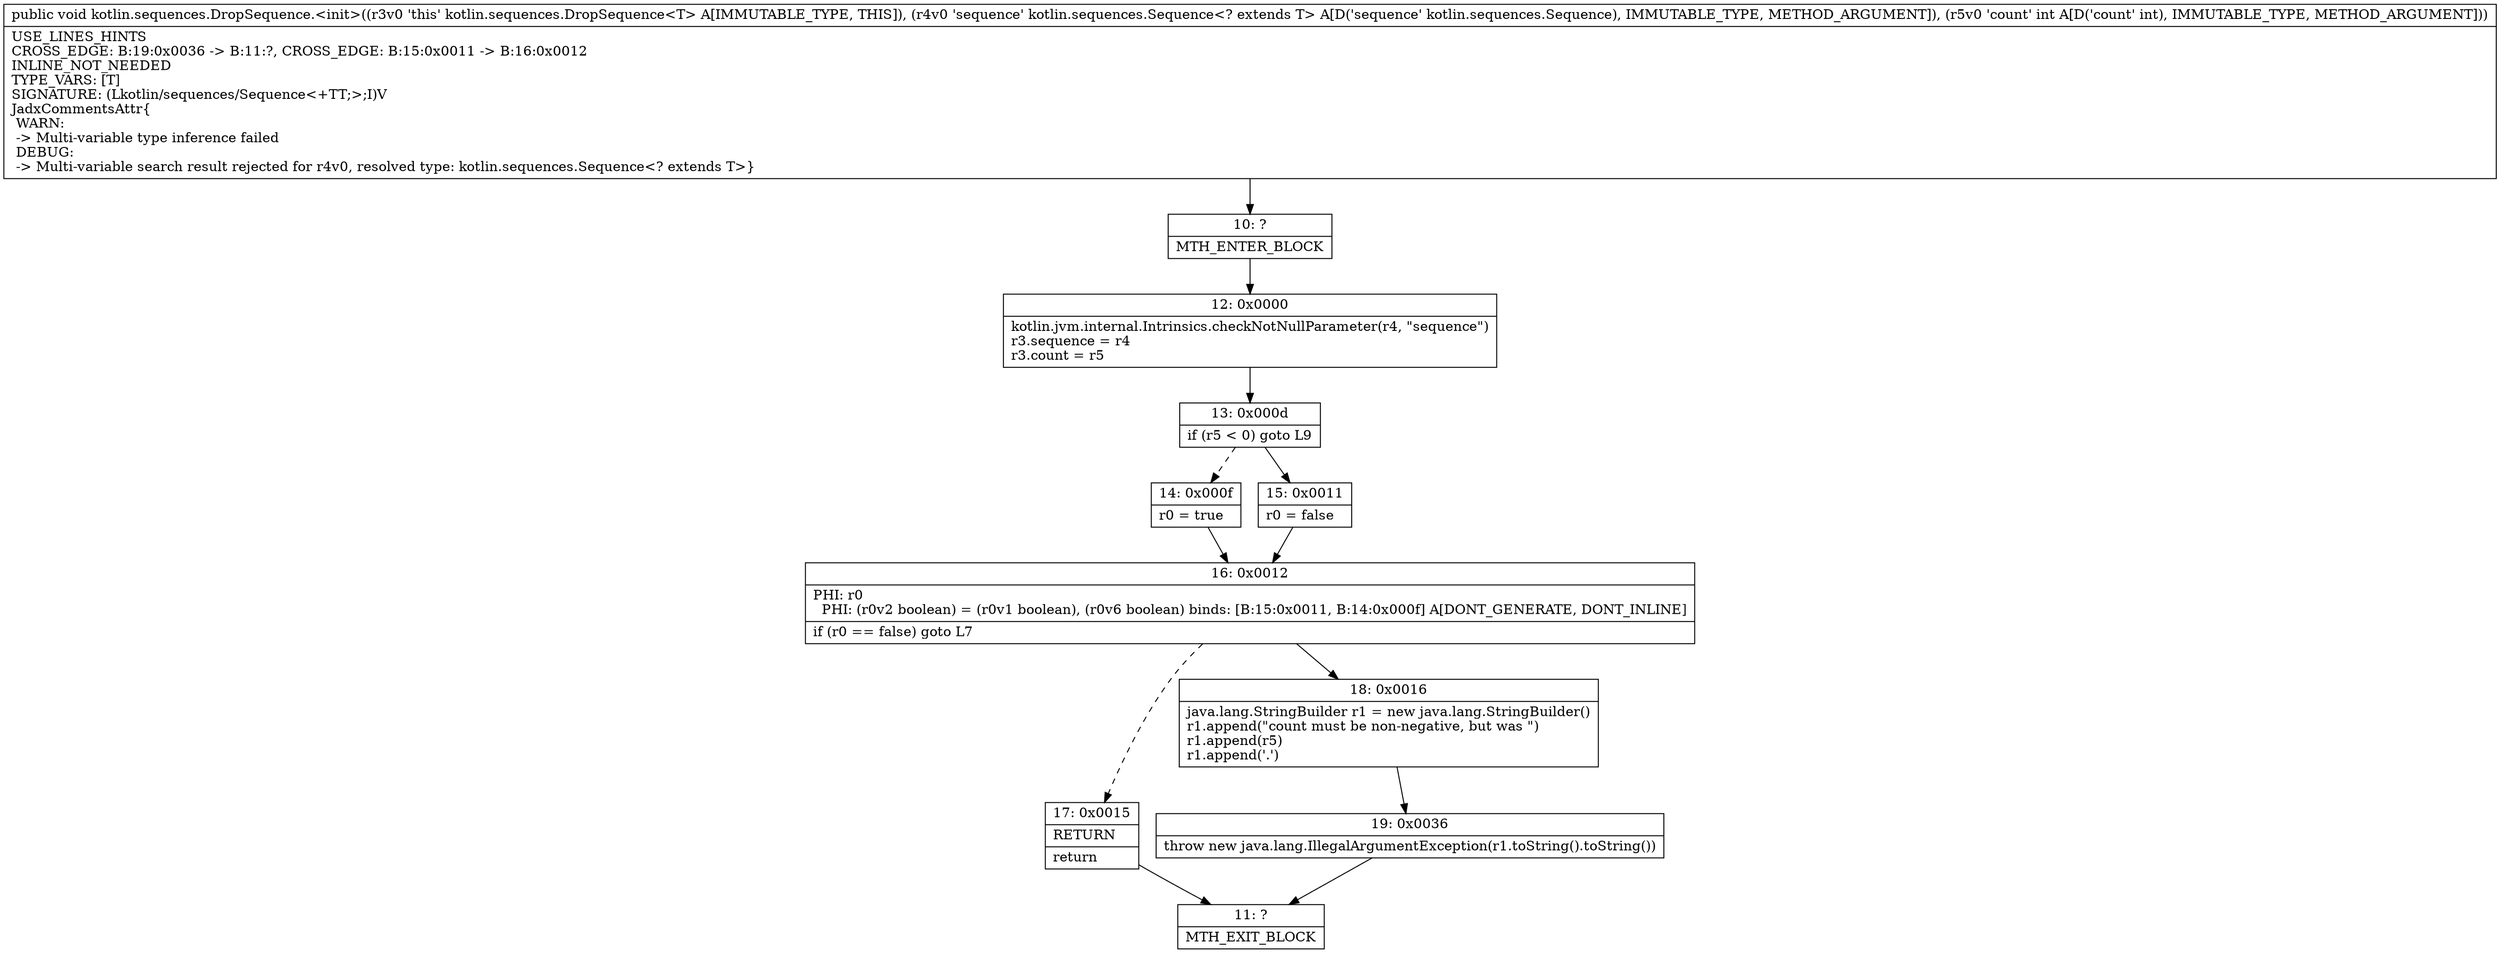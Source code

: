 digraph "CFG forkotlin.sequences.DropSequence.\<init\>(Lkotlin\/sequences\/Sequence;I)V" {
Node_10 [shape=record,label="{10\:\ ?|MTH_ENTER_BLOCK\l}"];
Node_12 [shape=record,label="{12\:\ 0x0000|kotlin.jvm.internal.Intrinsics.checkNotNullParameter(r4, \"sequence\")\lr3.sequence = r4\lr3.count = r5\l}"];
Node_13 [shape=record,label="{13\:\ 0x000d|if (r5 \< 0) goto L9\l}"];
Node_14 [shape=record,label="{14\:\ 0x000f|r0 = true\l}"];
Node_16 [shape=record,label="{16\:\ 0x0012|PHI: r0 \l  PHI: (r0v2 boolean) = (r0v1 boolean), (r0v6 boolean) binds: [B:15:0x0011, B:14:0x000f] A[DONT_GENERATE, DONT_INLINE]\l|if (r0 == false) goto L7\l}"];
Node_17 [shape=record,label="{17\:\ 0x0015|RETURN\l|return\l}"];
Node_11 [shape=record,label="{11\:\ ?|MTH_EXIT_BLOCK\l}"];
Node_18 [shape=record,label="{18\:\ 0x0016|java.lang.StringBuilder r1 = new java.lang.StringBuilder()\lr1.append(\"count must be non\-negative, but was \")\lr1.append(r5)\lr1.append('.')\l}"];
Node_19 [shape=record,label="{19\:\ 0x0036|throw new java.lang.IllegalArgumentException(r1.toString().toString())\l}"];
Node_15 [shape=record,label="{15\:\ 0x0011|r0 = false\l}"];
MethodNode[shape=record,label="{public void kotlin.sequences.DropSequence.\<init\>((r3v0 'this' kotlin.sequences.DropSequence\<T\> A[IMMUTABLE_TYPE, THIS]), (r4v0 'sequence' kotlin.sequences.Sequence\<? extends T\> A[D('sequence' kotlin.sequences.Sequence), IMMUTABLE_TYPE, METHOD_ARGUMENT]), (r5v0 'count' int A[D('count' int), IMMUTABLE_TYPE, METHOD_ARGUMENT]))  | USE_LINES_HINTS\lCROSS_EDGE: B:19:0x0036 \-\> B:11:?, CROSS_EDGE: B:15:0x0011 \-\> B:16:0x0012\lINLINE_NOT_NEEDED\lTYPE_VARS: [T]\lSIGNATURE: (Lkotlin\/sequences\/Sequence\<+TT;\>;I)V\lJadxCommentsAttr\{\l WARN: \l \-\> Multi\-variable type inference failed\l DEBUG: \l \-\> Multi\-variable search result rejected for r4v0, resolved type: kotlin.sequences.Sequence\<? extends T\>\}\l}"];
MethodNode -> Node_10;Node_10 -> Node_12;
Node_12 -> Node_13;
Node_13 -> Node_14[style=dashed];
Node_13 -> Node_15;
Node_14 -> Node_16;
Node_16 -> Node_17[style=dashed];
Node_16 -> Node_18;
Node_17 -> Node_11;
Node_18 -> Node_19;
Node_19 -> Node_11;
Node_15 -> Node_16;
}

